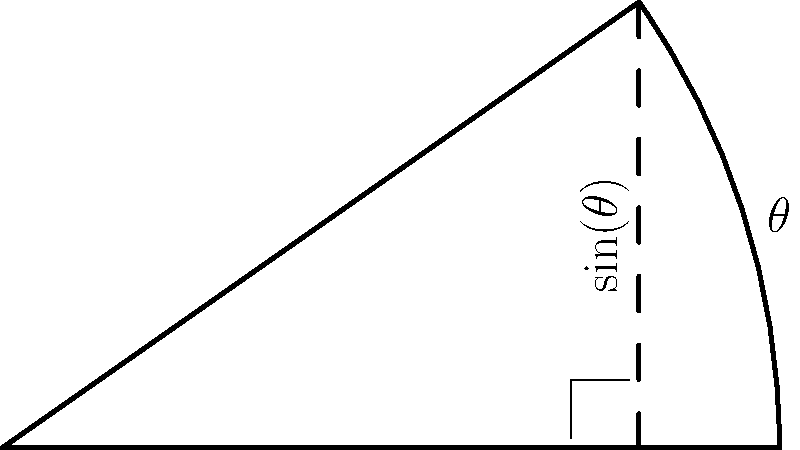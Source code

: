 	size(400);  
    
    draw((0,0)--(4,0),linewidth(2bp));
    draw((0,0)--(3.277,2.294),linewidth(2bp));
    draw(arc((0,0), r=4, angle1=0, angle2=35),linewidth(2bp));
    
    draw((3.277,2.294)--(3.277,0),linewidth(2bp)+dashed);
    
    path p2= (2.927,.05)--(2.927,.35)--(3.227,.35);
    draw(p2);
   
    label("$\theta$",(4,1.2),fontsize(40pt));
    label(rotate(90)*"$\sin ( \theta)$",(3.1,1.1),fontsize(40pt));

